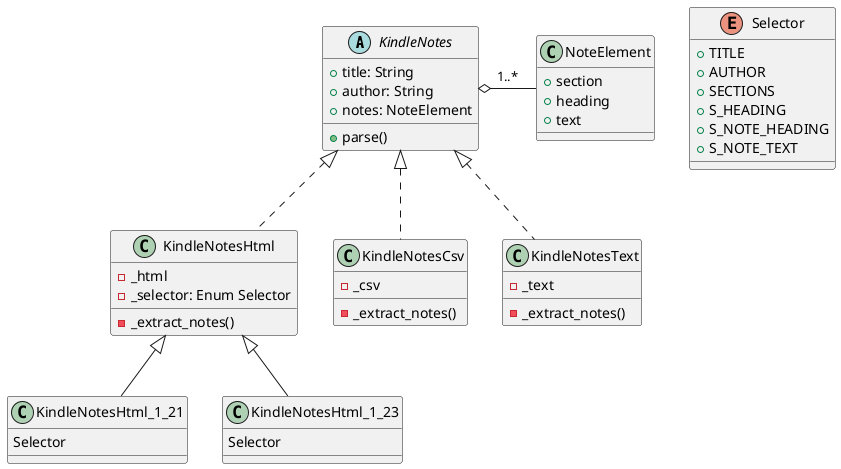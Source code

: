 @startuml

abstract class KindleNotes {
+title: String
+author: String
+notes: NoteElement
+parse()
}

class NoteElement{
+section
+heading
+text
}

enum Selector{
+ TITLE
+ AUTHOR
+ SECTIONS
+ S_HEADING
+ S_NOTE_HEADING
+ S_NOTE_TEXT
}

class KindleNotesHtml_1_21{
Selector
}

class KindleNotesHtml_1_23{
Selector
}

class KindleNotesHtml{
- _html
- _selector: Enum Selector
- _extract_notes()
}

class KindleNotesCsv{
- _csv
- _extract_notes()
}

class KindleNotesText{
- _text
- _extract_notes()
}


KindleNotesHtml_1_21 -up-|> KindleNotesHtml
KindleNotesHtml_1_23 -up-|> KindleNotesHtml
KindleNotesHtml .up.|> KindleNotes
KindleNotesCsv .up.|> KindleNotes
KindleNotesText .up.|> KindleNotes
NoteElement -left-o KindleNotes: 1..*

@enduml